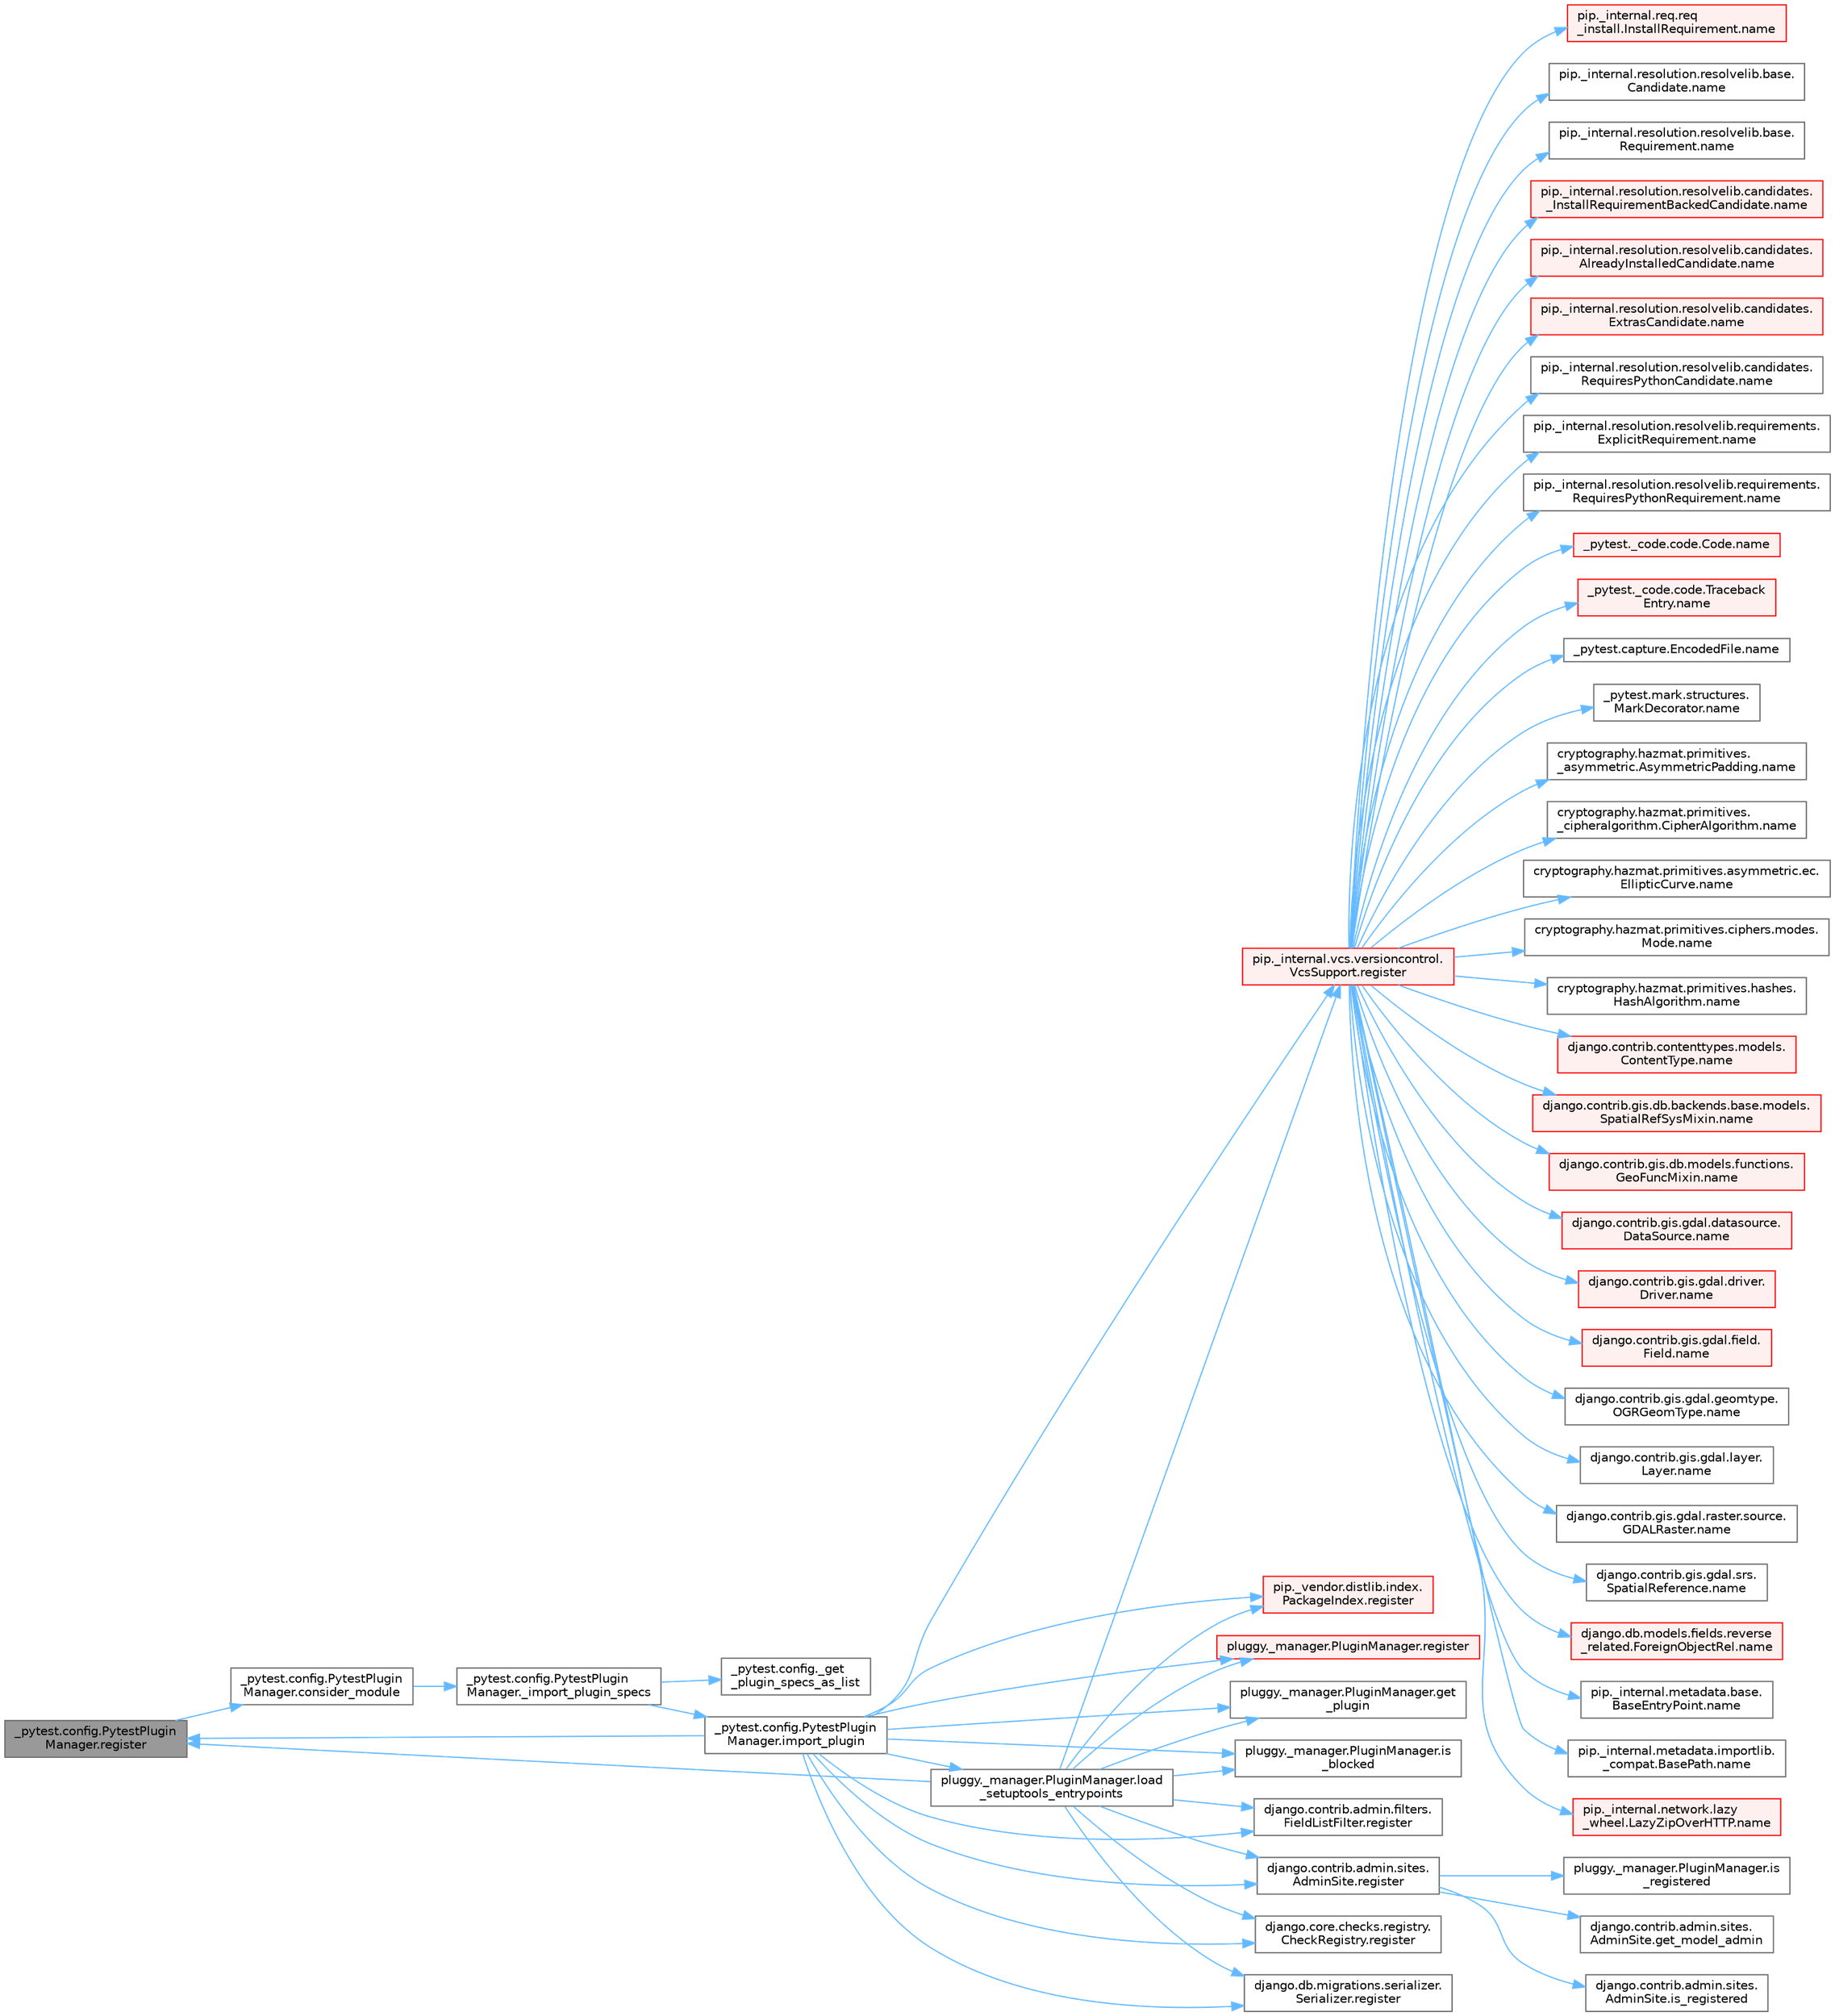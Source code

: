 digraph "_pytest.config.PytestPluginManager.register"
{
 // LATEX_PDF_SIZE
  bgcolor="transparent";
  edge [fontname=Helvetica,fontsize=10,labelfontname=Helvetica,labelfontsize=10];
  node [fontname=Helvetica,fontsize=10,shape=box,height=0.2,width=0.4];
  rankdir="LR";
  Node1 [id="Node000001",label="_pytest.config.PytestPlugin\lManager.register",height=0.2,width=0.4,color="gray40", fillcolor="grey60", style="filled", fontcolor="black",tooltip=" "];
  Node1 -> Node2 [id="edge1_Node000001_Node000002",color="steelblue1",style="solid",tooltip=" "];
  Node2 [id="Node000002",label="_pytest.config.PytestPlugin\lManager.consider_module",height=0.2,width=0.4,color="grey40", fillcolor="white", style="filled",URL="$class__pytest_1_1config_1_1_pytest_plugin_manager.html#a7168c35e5354c5bbdbe1a589fed3e728",tooltip=" "];
  Node2 -> Node3 [id="edge2_Node000002_Node000003",color="steelblue1",style="solid",tooltip=" "];
  Node3 [id="Node000003",label="_pytest.config.PytestPlugin\lManager._import_plugin_specs",height=0.2,width=0.4,color="grey40", fillcolor="white", style="filled",URL="$class__pytest_1_1config_1_1_pytest_plugin_manager.html#adbd1828b5555c6a70c40eaefa111f3b8",tooltip=" "];
  Node3 -> Node4 [id="edge3_Node000003_Node000004",color="steelblue1",style="solid",tooltip=" "];
  Node4 [id="Node000004",label="_pytest.config._get\l_plugin_specs_as_list",height=0.2,width=0.4,color="grey40", fillcolor="white", style="filled",URL="$namespace__pytest_1_1config.html#adef73b83c68663facbec3f8588463deb",tooltip=" "];
  Node3 -> Node5 [id="edge4_Node000003_Node000005",color="steelblue1",style="solid",tooltip=" "];
  Node5 [id="Node000005",label="_pytest.config.PytestPlugin\lManager.import_plugin",height=0.2,width=0.4,color="grey40", fillcolor="white", style="filled",URL="$class__pytest_1_1config_1_1_pytest_plugin_manager.html#af33bfc41a71408e4d5b2766d0ba2053c",tooltip=" "];
  Node5 -> Node6 [id="edge5_Node000005_Node000006",color="steelblue1",style="solid",tooltip=" "];
  Node6 [id="Node000006",label="pluggy._manager.PluginManager.get\l_plugin",height=0.2,width=0.4,color="grey40", fillcolor="white", style="filled",URL="$classpluggy_1_1__manager_1_1_plugin_manager.html#a0bb5fa338385f81cff206fa5ab906b38",tooltip=" "];
  Node5 -> Node7 [id="edge6_Node000005_Node000007",color="steelblue1",style="solid",tooltip=" "];
  Node7 [id="Node000007",label="pluggy._manager.PluginManager.is\l_blocked",height=0.2,width=0.4,color="grey40", fillcolor="white", style="filled",URL="$classpluggy_1_1__manager_1_1_plugin_manager.html#a194202c7c2ce554334ba1ec703323d05",tooltip=" "];
  Node5 -> Node8 [id="edge7_Node000005_Node000008",color="steelblue1",style="solid",tooltip=" "];
  Node8 [id="Node000008",label="pluggy._manager.PluginManager.load\l_setuptools_entrypoints",height=0.2,width=0.4,color="grey40", fillcolor="white", style="filled",URL="$classpluggy_1_1__manager_1_1_plugin_manager.html#a6e842605fb72f2368a4e82fd7bd260a0",tooltip=" "];
  Node8 -> Node6 [id="edge8_Node000008_Node000006",color="steelblue1",style="solid",tooltip=" "];
  Node8 -> Node7 [id="edge9_Node000008_Node000007",color="steelblue1",style="solid",tooltip=" "];
  Node8 -> Node1 [id="edge10_Node000008_Node000001",color="steelblue1",style="solid",tooltip=" "];
  Node8 -> Node9 [id="edge11_Node000008_Node000009",color="steelblue1",style="solid",tooltip=" "];
  Node9 [id="Node000009",label="django.contrib.admin.filters.\lFieldListFilter.register",height=0.2,width=0.4,color="grey40", fillcolor="white", style="filled",URL="$classdjango_1_1contrib_1_1admin_1_1filters_1_1_field_list_filter.html#a151b7cf322851c695347f163443fc10e",tooltip=" "];
  Node8 -> Node10 [id="edge12_Node000008_Node000010",color="steelblue1",style="solid",tooltip=" "];
  Node10 [id="Node000010",label="django.contrib.admin.sites.\lAdminSite.register",height=0.2,width=0.4,color="grey40", fillcolor="white", style="filled",URL="$classdjango_1_1contrib_1_1admin_1_1sites_1_1_admin_site.html#aee2c209652e1a0f570722fbd9fe7b644",tooltip=" "];
  Node10 -> Node11 [id="edge13_Node000010_Node000011",color="steelblue1",style="solid",tooltip=" "];
  Node11 [id="Node000011",label="django.contrib.admin.sites.\lAdminSite.get_model_admin",height=0.2,width=0.4,color="grey40", fillcolor="white", style="filled",URL="$classdjango_1_1contrib_1_1admin_1_1sites_1_1_admin_site.html#ae7a3eab67f505fb17b5e17f859392378",tooltip=" "];
  Node10 -> Node12 [id="edge14_Node000010_Node000012",color="steelblue1",style="solid",tooltip=" "];
  Node12 [id="Node000012",label="django.contrib.admin.sites.\lAdminSite.is_registered",height=0.2,width=0.4,color="grey40", fillcolor="white", style="filled",URL="$classdjango_1_1contrib_1_1admin_1_1sites_1_1_admin_site.html#a876f2b3b511a6b73f32dd755f58dd25b",tooltip=" "];
  Node10 -> Node13 [id="edge15_Node000010_Node000013",color="steelblue1",style="solid",tooltip=" "];
  Node13 [id="Node000013",label="pluggy._manager.PluginManager.is\l_registered",height=0.2,width=0.4,color="grey40", fillcolor="white", style="filled",URL="$classpluggy_1_1__manager_1_1_plugin_manager.html#ac2c85803e520f4c1bb294b78db2b80f8",tooltip=" "];
  Node8 -> Node14 [id="edge16_Node000008_Node000014",color="steelblue1",style="solid",tooltip=" "];
  Node14 [id="Node000014",label="django.core.checks.registry.\lCheckRegistry.register",height=0.2,width=0.4,color="grey40", fillcolor="white", style="filled",URL="$classdjango_1_1core_1_1checks_1_1registry_1_1_check_registry.html#a4bbf60b046e53db14169dd0368c4dd24",tooltip=" "];
  Node8 -> Node15 [id="edge17_Node000008_Node000015",color="steelblue1",style="solid",tooltip=" "];
  Node15 [id="Node000015",label="django.db.migrations.serializer.\lSerializer.register",height=0.2,width=0.4,color="grey40", fillcolor="white", style="filled",URL="$classdjango_1_1db_1_1migrations_1_1serializer_1_1_serializer.html#a90223211da7c29df025a183f5f7b580c",tooltip=" "];
  Node8 -> Node16 [id="edge18_Node000008_Node000016",color="steelblue1",style="solid",tooltip=" "];
  Node16 [id="Node000016",label="pip._internal.vcs.versioncontrol.\lVcsSupport.register",height=0.2,width=0.4,color="red", fillcolor="#FFF0F0", style="filled",URL="$classpip_1_1__internal_1_1vcs_1_1versioncontrol_1_1_vcs_support.html#a3618172cba4cf73958d39539aa010ef4",tooltip=" "];
  Node16 -> Node17 [id="edge19_Node000016_Node000017",color="steelblue1",style="solid",tooltip=" "];
  Node17 [id="Node000017",label="_pytest._code.code.Code.name",height=0.2,width=0.4,color="red", fillcolor="#FFF0F0", style="filled",URL="$class__pytest_1_1__code_1_1code_1_1_code.html#a1f3cbc53ca6df4a1bab12183694b6e78",tooltip=" "];
  Node16 -> Node29 [id="edge20_Node000016_Node000029",color="steelblue1",style="solid",tooltip=" "];
  Node29 [id="Node000029",label="_pytest._code.code.Traceback\lEntry.name",height=0.2,width=0.4,color="red", fillcolor="#FFF0F0", style="filled",URL="$class__pytest_1_1__code_1_1code_1_1_traceback_entry.html#a106b95c0753f41669fbfb8ee4c11ad3d",tooltip=" "];
  Node16 -> Node31 [id="edge21_Node000016_Node000031",color="steelblue1",style="solid",tooltip=" "];
  Node31 [id="Node000031",label="_pytest.capture.EncodedFile.name",height=0.2,width=0.4,color="grey40", fillcolor="white", style="filled",URL="$class__pytest_1_1capture_1_1_encoded_file.html#a738c73b5de21c7261d9e51f71e4f0397",tooltip=" "];
  Node16 -> Node32 [id="edge22_Node000016_Node000032",color="steelblue1",style="solid",tooltip=" "];
  Node32 [id="Node000032",label="_pytest.mark.structures.\lMarkDecorator.name",height=0.2,width=0.4,color="grey40", fillcolor="white", style="filled",URL="$class__pytest_1_1mark_1_1structures_1_1_mark_decorator.html#ae8f66760cda125450e0e3bd38689c72f",tooltip=" "];
  Node16 -> Node33 [id="edge23_Node000016_Node000033",color="steelblue1",style="solid",tooltip=" "];
  Node33 [id="Node000033",label="cryptography.hazmat.primitives.\l_asymmetric.AsymmetricPadding.name",height=0.2,width=0.4,color="grey40", fillcolor="white", style="filled",URL="$classcryptography_1_1hazmat_1_1primitives_1_1__asymmetric_1_1_asymmetric_padding.html#a8f72e8284cb336861a873ed5ce0e39b5",tooltip=" "];
  Node16 -> Node34 [id="edge24_Node000016_Node000034",color="steelblue1",style="solid",tooltip=" "];
  Node34 [id="Node000034",label="cryptography.hazmat.primitives.\l_cipheralgorithm.CipherAlgorithm.name",height=0.2,width=0.4,color="grey40", fillcolor="white", style="filled",URL="$classcryptography_1_1hazmat_1_1primitives_1_1__cipheralgorithm_1_1_cipher_algorithm.html#a50567a5c3388450ab7aa883ab34a1ac7",tooltip=" "];
  Node16 -> Node35 [id="edge25_Node000016_Node000035",color="steelblue1",style="solid",tooltip=" "];
  Node35 [id="Node000035",label="cryptography.hazmat.primitives.asymmetric.ec.\lEllipticCurve.name",height=0.2,width=0.4,color="grey40", fillcolor="white", style="filled",URL="$classcryptography_1_1hazmat_1_1primitives_1_1asymmetric_1_1ec_1_1_elliptic_curve.html#a2775c4e945309a6c7ea33dace1698a60",tooltip=" "];
  Node16 -> Node36 [id="edge26_Node000016_Node000036",color="steelblue1",style="solid",tooltip=" "];
  Node36 [id="Node000036",label="cryptography.hazmat.primitives.ciphers.modes.\lMode.name",height=0.2,width=0.4,color="grey40", fillcolor="white", style="filled",URL="$classcryptography_1_1hazmat_1_1primitives_1_1ciphers_1_1modes_1_1_mode.html#a99d93fd1370a2abbb5bb5cffbd5ff0f7",tooltip=" "];
  Node16 -> Node37 [id="edge27_Node000016_Node000037",color="steelblue1",style="solid",tooltip=" "];
  Node37 [id="Node000037",label="cryptography.hazmat.primitives.hashes.\lHashAlgorithm.name",height=0.2,width=0.4,color="grey40", fillcolor="white", style="filled",URL="$classcryptography_1_1hazmat_1_1primitives_1_1hashes_1_1_hash_algorithm.html#a42c7e1582d9b46a015774af9e5cbbb0b",tooltip=" "];
  Node16 -> Node38 [id="edge28_Node000016_Node000038",color="steelblue1",style="solid",tooltip=" "];
  Node38 [id="Node000038",label="django.contrib.contenttypes.models.\lContentType.name",height=0.2,width=0.4,color="red", fillcolor="#FFF0F0", style="filled",URL="$classdjango_1_1contrib_1_1contenttypes_1_1models_1_1_content_type.html#a305b62f56597bb2e4823dcf5e6ccdcf8",tooltip=" "];
  Node16 -> Node40 [id="edge29_Node000016_Node000040",color="steelblue1",style="solid",tooltip=" "];
  Node40 [id="Node000040",label="django.contrib.gis.db.backends.base.models.\lSpatialRefSysMixin.name",height=0.2,width=0.4,color="red", fillcolor="#FFF0F0", style="filled",URL="$classdjango_1_1contrib_1_1gis_1_1db_1_1backends_1_1base_1_1models_1_1_spatial_ref_sys_mixin.html#a56fe36e786b49160249395f453dd1cab",tooltip=" "];
  Node16 -> Node70 [id="edge30_Node000016_Node000070",color="steelblue1",style="solid",tooltip=" "];
  Node70 [id="Node000070",label="django.contrib.gis.db.models.functions.\lGeoFuncMixin.name",height=0.2,width=0.4,color="red", fillcolor="#FFF0F0", style="filled",URL="$classdjango_1_1contrib_1_1gis_1_1db_1_1models_1_1functions_1_1_geo_func_mixin.html#adeeb6b2c9db337396468712e919af622",tooltip=" "];
  Node16 -> Node71 [id="edge31_Node000016_Node000071",color="steelblue1",style="solid",tooltip=" "];
  Node71 [id="Node000071",label="django.contrib.gis.gdal.datasource.\lDataSource.name",height=0.2,width=0.4,color="red", fillcolor="#FFF0F0", style="filled",URL="$classdjango_1_1contrib_1_1gis_1_1gdal_1_1datasource_1_1_data_source.html#aaa98728c7ef6f4d96c689550e8af3ed5",tooltip=" "];
  Node16 -> Node85 [id="edge32_Node000016_Node000085",color="steelblue1",style="solid",tooltip=" "];
  Node85 [id="Node000085",label="django.contrib.gis.gdal.driver.\lDriver.name",height=0.2,width=0.4,color="red", fillcolor="#FFF0F0", style="filled",URL="$classdjango_1_1contrib_1_1gis_1_1gdal_1_1driver_1_1_driver.html#aaa5d4d1b9fd762839db84d1e56e36b7f",tooltip=" "];
  Node16 -> Node86 [id="edge33_Node000016_Node000086",color="steelblue1",style="solid",tooltip=" "];
  Node86 [id="Node000086",label="django.contrib.gis.gdal.field.\lField.name",height=0.2,width=0.4,color="red", fillcolor="#FFF0F0", style="filled",URL="$classdjango_1_1contrib_1_1gis_1_1gdal_1_1field_1_1_field.html#a28a3b0af5006d5abf34d5b1497011368",tooltip=" "];
  Node16 -> Node87 [id="edge34_Node000016_Node000087",color="steelblue1",style="solid",tooltip=" "];
  Node87 [id="Node000087",label="django.contrib.gis.gdal.geomtype.\lOGRGeomType.name",height=0.2,width=0.4,color="grey40", fillcolor="white", style="filled",URL="$classdjango_1_1contrib_1_1gis_1_1gdal_1_1geomtype_1_1_o_g_r_geom_type.html#a719b3100682ab8df79fd8a2484163b8e",tooltip=" "];
  Node16 -> Node88 [id="edge35_Node000016_Node000088",color="steelblue1",style="solid",tooltip=" "];
  Node88 [id="Node000088",label="django.contrib.gis.gdal.layer.\lLayer.name",height=0.2,width=0.4,color="grey40", fillcolor="white", style="filled",URL="$classdjango_1_1contrib_1_1gis_1_1gdal_1_1layer_1_1_layer.html#a53791d8e2fe8b1ca86b426a625e7d66c",tooltip=" "];
  Node16 -> Node89 [id="edge36_Node000016_Node000089",color="steelblue1",style="solid",tooltip=" "];
  Node89 [id="Node000089",label="django.contrib.gis.gdal.raster.source.\lGDALRaster.name",height=0.2,width=0.4,color="grey40", fillcolor="white", style="filled",URL="$classdjango_1_1contrib_1_1gis_1_1gdal_1_1raster_1_1source_1_1_g_d_a_l_raster.html#a6cca2a8eca0ab4ff2e89f0f0cce590d1",tooltip=" "];
  Node16 -> Node90 [id="edge37_Node000016_Node000090",color="steelblue1",style="solid",tooltip=" "];
  Node90 [id="Node000090",label="django.contrib.gis.gdal.srs.\lSpatialReference.name",height=0.2,width=0.4,color="grey40", fillcolor="white", style="filled",URL="$classdjango_1_1contrib_1_1gis_1_1gdal_1_1srs_1_1_spatial_reference.html#ac2c9d37b41ae1a91ca63a7046590d603",tooltip=" "];
  Node16 -> Node91 [id="edge38_Node000016_Node000091",color="steelblue1",style="solid",tooltip=" "];
  Node91 [id="Node000091",label="django.db.models.fields.reverse\l_related.ForeignObjectRel.name",height=0.2,width=0.4,color="red", fillcolor="#FFF0F0", style="filled",URL="$classdjango_1_1db_1_1models_1_1fields_1_1reverse__related_1_1_foreign_object_rel.html#a5c0c2387142987d2c9582e677e90b5d7",tooltip=" "];
  Node16 -> Node404 [id="edge39_Node000016_Node000404",color="steelblue1",style="solid",tooltip=" "];
  Node404 [id="Node000404",label="pip._internal.metadata.base.\lBaseEntryPoint.name",height=0.2,width=0.4,color="grey40", fillcolor="white", style="filled",URL="$classpip_1_1__internal_1_1metadata_1_1base_1_1_base_entry_point.html#acd0c7299966258aeb0876da26520233d",tooltip=" "];
  Node16 -> Node405 [id="edge40_Node000016_Node000405",color="steelblue1",style="solid",tooltip=" "];
  Node405 [id="Node000405",label="pip._internal.metadata.importlib.\l_compat.BasePath.name",height=0.2,width=0.4,color="grey40", fillcolor="white", style="filled",URL="$classpip_1_1__internal_1_1metadata_1_1importlib_1_1__compat_1_1_base_path.html#aa5b4e00be6be00e1bd599909ae50bc00",tooltip=" "];
  Node16 -> Node406 [id="edge41_Node000016_Node000406",color="steelblue1",style="solid",tooltip=" "];
  Node406 [id="Node000406",label="pip._internal.network.lazy\l_wheel.LazyZipOverHTTP.name",height=0.2,width=0.4,color="red", fillcolor="#FFF0F0", style="filled",URL="$classpip_1_1__internal_1_1network_1_1lazy__wheel_1_1_lazy_zip_over_h_t_t_p.html#a59403bb703d375caa6c1dda7573257a1",tooltip=" "];
  Node16 -> Node407 [id="edge42_Node000016_Node000407",color="steelblue1",style="solid",tooltip=" "];
  Node407 [id="Node000407",label="pip._internal.req.req\l_install.InstallRequirement.name",height=0.2,width=0.4,color="red", fillcolor="#FFF0F0", style="filled",URL="$classpip_1_1__internal_1_1req_1_1req__install_1_1_install_requirement.html#a6b019e16ae98576ae64c68e0f5824e34",tooltip=" "];
  Node16 -> Node415 [id="edge43_Node000016_Node000415",color="steelblue1",style="solid",tooltip=" "];
  Node415 [id="Node000415",label="pip._internal.resolution.resolvelib.base.\lCandidate.name",height=0.2,width=0.4,color="grey40", fillcolor="white", style="filled",URL="$classpip_1_1__internal_1_1resolution_1_1resolvelib_1_1base_1_1_candidate.html#a7000e68e912182072a011f9df0c142ee",tooltip=" "];
  Node16 -> Node416 [id="edge44_Node000016_Node000416",color="steelblue1",style="solid",tooltip=" "];
  Node416 [id="Node000416",label="pip._internal.resolution.resolvelib.base.\lRequirement.name",height=0.2,width=0.4,color="grey40", fillcolor="white", style="filled",URL="$classpip_1_1__internal_1_1resolution_1_1resolvelib_1_1base_1_1_requirement.html#a013752876d4b3521f3a087987b443d90",tooltip=" "];
  Node16 -> Node417 [id="edge45_Node000016_Node000417",color="steelblue1",style="solid",tooltip=" "];
  Node417 [id="Node000417",label="pip._internal.resolution.resolvelib.candidates.\l_InstallRequirementBackedCandidate.name",height=0.2,width=0.4,color="red", fillcolor="#FFF0F0", style="filled",URL="$classpip_1_1__internal_1_1resolution_1_1resolvelib_1_1candidates_1_1___install_requirement_backed_candidate.html#a1538a825241b855a4abf51d6bf616cde",tooltip=" "];
  Node16 -> Node501 [id="edge46_Node000016_Node000501",color="steelblue1",style="solid",tooltip=" "];
  Node501 [id="Node000501",label="pip._internal.resolution.resolvelib.candidates.\lAlreadyInstalledCandidate.name",height=0.2,width=0.4,color="red", fillcolor="#FFF0F0", style="filled",URL="$classpip_1_1__internal_1_1resolution_1_1resolvelib_1_1candidates_1_1_already_installed_candidate.html#a0f4ae3f092daa140dc8bda04e8d0f2d0",tooltip=" "];
  Node16 -> Node502 [id="edge47_Node000016_Node000502",color="steelblue1",style="solid",tooltip=" "];
  Node502 [id="Node000502",label="pip._internal.resolution.resolvelib.candidates.\lExtrasCandidate.name",height=0.2,width=0.4,color="red", fillcolor="#FFF0F0", style="filled",URL="$classpip_1_1__internal_1_1resolution_1_1resolvelib_1_1candidates_1_1_extras_candidate.html#a6e13b1ab724cd7af8b22cadb37352b31",tooltip=" "];
  Node16 -> Node540 [id="edge48_Node000016_Node000540",color="steelblue1",style="solid",tooltip=" "];
  Node540 [id="Node000540",label="pip._internal.resolution.resolvelib.candidates.\lRequiresPythonCandidate.name",height=0.2,width=0.4,color="grey40", fillcolor="white", style="filled",URL="$classpip_1_1__internal_1_1resolution_1_1resolvelib_1_1candidates_1_1_requires_python_candidate.html#aeff13058676b07d1b67feed53749d838",tooltip=" "];
  Node16 -> Node541 [id="edge49_Node000016_Node000541",color="steelblue1",style="solid",tooltip=" "];
  Node541 [id="Node000541",label="pip._internal.resolution.resolvelib.requirements.\lExplicitRequirement.name",height=0.2,width=0.4,color="grey40", fillcolor="white", style="filled",URL="$classpip_1_1__internal_1_1resolution_1_1resolvelib_1_1requirements_1_1_explicit_requirement.html#a3e8f9b07c17be864b1a90cc2f5e87b35",tooltip=" "];
  Node16 -> Node542 [id="edge50_Node000016_Node000542",color="steelblue1",style="solid",tooltip=" "];
  Node542 [id="Node000542",label="pip._internal.resolution.resolvelib.requirements.\lRequiresPythonRequirement.name",height=0.2,width=0.4,color="grey40", fillcolor="white", style="filled",URL="$classpip_1_1__internal_1_1resolution_1_1resolvelib_1_1requirements_1_1_requires_python_requirement.html#ac555e717a97ebb38cb2ad735939cf8b8",tooltip=" "];
  Node8 -> Node4541 [id="edge51_Node000008_Node004541",color="steelblue1",style="solid",tooltip=" "];
  Node4541 [id="Node004541",label="pip._vendor.distlib.index.\lPackageIndex.register",height=0.2,width=0.4,color="red", fillcolor="#FFF0F0", style="filled",URL="$classpip_1_1__vendor_1_1distlib_1_1index_1_1_package_index.html#abd6fd4e50f546d43488f8f9a6a9ed142",tooltip=" "];
  Node8 -> Node4548 [id="edge52_Node000008_Node004548",color="steelblue1",style="solid",tooltip=" "];
  Node4548 [id="Node004548",label="pluggy._manager.PluginManager.register",height=0.2,width=0.4,color="red", fillcolor="#FFF0F0", style="filled",URL="$classpluggy_1_1__manager_1_1_plugin_manager.html#a31546c52e68d46a8d14799e7ea47b144",tooltip=" "];
  Node5 -> Node1 [id="edge53_Node000005_Node000001",color="steelblue1",style="solid",tooltip=" "];
  Node5 -> Node9 [id="edge54_Node000005_Node000009",color="steelblue1",style="solid",tooltip=" "];
  Node5 -> Node10 [id="edge55_Node000005_Node000010",color="steelblue1",style="solid",tooltip=" "];
  Node5 -> Node14 [id="edge56_Node000005_Node000014",color="steelblue1",style="solid",tooltip=" "];
  Node5 -> Node15 [id="edge57_Node000005_Node000015",color="steelblue1",style="solid",tooltip=" "];
  Node5 -> Node16 [id="edge58_Node000005_Node000016",color="steelblue1",style="solid",tooltip=" "];
  Node5 -> Node4541 [id="edge59_Node000005_Node004541",color="steelblue1",style="solid",tooltip=" "];
  Node5 -> Node4548 [id="edge60_Node000005_Node004548",color="steelblue1",style="solid",tooltip=" "];
}
